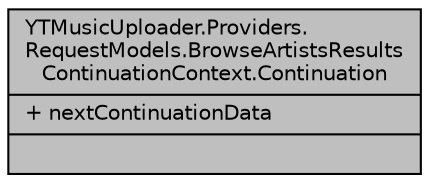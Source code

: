 digraph "YTMusicUploader.Providers.RequestModels.BrowseArtistsResultsContinuationContext.Continuation"
{
 // LATEX_PDF_SIZE
  edge [fontname="Helvetica",fontsize="10",labelfontname="Helvetica",labelfontsize="10"];
  node [fontname="Helvetica",fontsize="10",shape=record];
  Node1 [label="{YTMusicUploader.Providers.\lRequestModels.BrowseArtistsResults\lContinuationContext.Continuation\n|+ nextContinuationData\l|}",height=0.2,width=0.4,color="black", fillcolor="grey75", style="filled", fontcolor="black",tooltip=" "];
}
